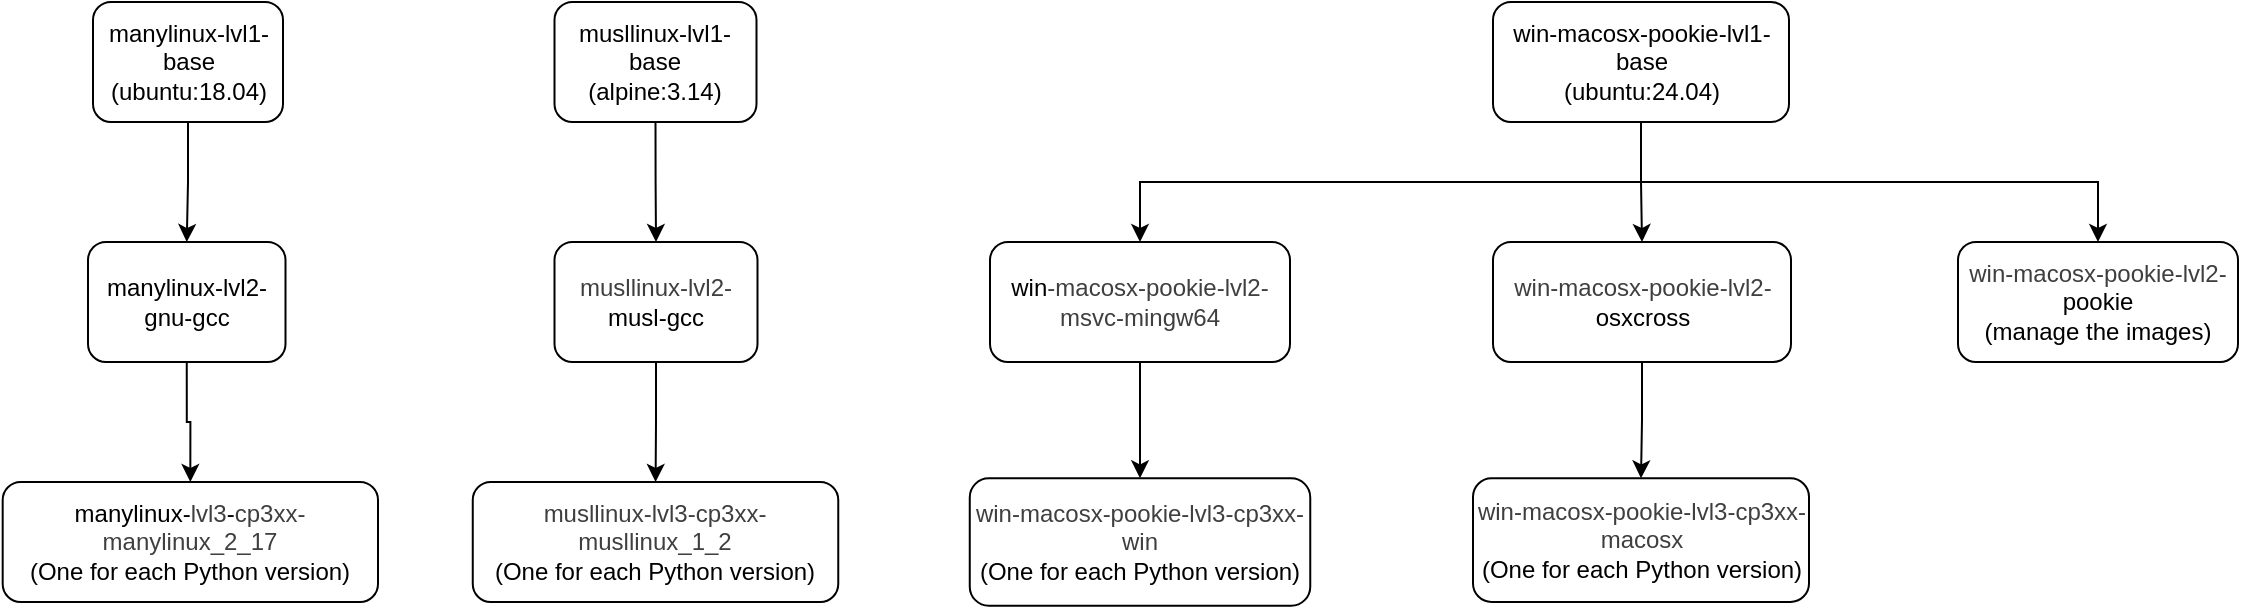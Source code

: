 <mxfile>
    <diagram id="O48PNkfvRvmSjr1T7r3z" name="Page-1">
        <mxGraphModel dx="1472" dy="854" grid="1" gridSize="10" guides="1" tooltips="1" connect="1" arrows="1" fold="1" page="1" pageScale="1" pageWidth="827" pageHeight="1169" math="0" shadow="0">
            <root>
                <mxCell id="0"/>
                <mxCell id="1" parent="0"/>
                <mxCell id="CWzqWhJCWG_4Mf81_h5I-9" style="edgeStyle=orthogonalEdgeStyle;rounded=0;orthogonalLoop=1;jettySize=auto;html=1;exitX=0.5;exitY=1;exitDx=0;exitDy=0;entryX=0.5;entryY=0;entryDx=0;entryDy=0;" parent="1" source="CWzqWhJCWG_4Mf81_h5I-2" target="CWzqWhJCWG_4Mf81_h5I-6" edge="1">
                    <mxGeometry relative="1" as="geometry"/>
                </mxCell>
                <mxCell id="CWzqWhJCWG_4Mf81_h5I-2" value="&lt;font&gt;manylinux-lvl1-base&lt;/font&gt;&lt;div&gt;&lt;font&gt;(ubuntu:18.04)&lt;/font&gt;&lt;/div&gt;" style="rounded=1;whiteSpace=wrap;html=1;strokeColor=default;" parent="1" vertex="1">
                    <mxGeometry x="97.5" y="70" width="95" height="60" as="geometry"/>
                </mxCell>
                <mxCell id="CWzqWhJCWG_4Mf81_h5I-10" style="edgeStyle=orthogonalEdgeStyle;rounded=0;orthogonalLoop=1;jettySize=auto;html=1;exitX=0.5;exitY=1;exitDx=0;exitDy=0;entryX=0.5;entryY=0;entryDx=0;entryDy=0;" parent="1" source="CWzqWhJCWG_4Mf81_h5I-6" target="CWzqWhJCWG_4Mf81_h5I-7" edge="1">
                    <mxGeometry relative="1" as="geometry"/>
                </mxCell>
                <mxCell id="CWzqWhJCWG_4Mf81_h5I-6" value="&lt;font&gt;manylinux-lvl2-gnu-gcc&lt;/font&gt;" style="rounded=1;whiteSpace=wrap;html=1;strokeColor=default;" parent="1" vertex="1">
                    <mxGeometry x="95" y="190" width="98.75" height="60" as="geometry"/>
                </mxCell>
                <mxCell id="CWzqWhJCWG_4Mf81_h5I-7" value="&lt;font&gt;manylinux-&lt;span style=&quot;color: rgb(63, 63, 63);&quot;&gt;lvl3&lt;/span&gt;-&lt;span style=&quot;color: rgb(63, 63, 63);&quot;&gt;cp3xx-manylinux_2_17&lt;/span&gt;&lt;br&gt;(One for each Python version)&lt;/font&gt;" style="rounded=1;whiteSpace=wrap;html=1;strokeColor=default;" parent="1" vertex="1">
                    <mxGeometry x="52.34" y="310" width="187.66" height="60" as="geometry"/>
                </mxCell>
                <mxCell id="CWzqWhJCWG_4Mf81_h5I-13" style="edgeStyle=orthogonalEdgeStyle;rounded=0;orthogonalLoop=1;jettySize=auto;html=1;exitX=0.5;exitY=1;exitDx=0;exitDy=0;entryX=0.5;entryY=0;entryDx=0;entryDy=0;" parent="1" source="CWzqWhJCWG_4Mf81_h5I-11" target="CWzqWhJCWG_4Mf81_h5I-12" edge="1">
                    <mxGeometry relative="1" as="geometry"/>
                </mxCell>
                <mxCell id="CWzqWhJCWG_4Mf81_h5I-11" value="&lt;font&gt;musllinux-lvl1-base&lt;br&gt;(alpine:3.14)&lt;/font&gt;" style="rounded=1;whiteSpace=wrap;html=1;strokeColor=default;" parent="1" vertex="1">
                    <mxGeometry x="328.25" y="70" width="101" height="60" as="geometry"/>
                </mxCell>
                <mxCell id="CWzqWhJCWG_4Mf81_h5I-15" style="edgeStyle=orthogonalEdgeStyle;rounded=0;orthogonalLoop=1;jettySize=auto;html=1;exitX=0.5;exitY=1;exitDx=0;exitDy=0;" parent="1" source="CWzqWhJCWG_4Mf81_h5I-12" target="CWzqWhJCWG_4Mf81_h5I-14" edge="1">
                    <mxGeometry relative="1" as="geometry"/>
                </mxCell>
                <mxCell id="CWzqWhJCWG_4Mf81_h5I-12" value="&lt;font&gt;&lt;span style=&quot;color: rgb(63, 63, 63);&quot;&gt;musllinux-lvl2-&lt;/span&gt;musl-gcc&lt;/font&gt;" style="rounded=1;whiteSpace=wrap;html=1;strokeColor=default;" parent="1" vertex="1">
                    <mxGeometry x="328.25" y="190" width="101.5" height="60" as="geometry"/>
                </mxCell>
                <mxCell id="CWzqWhJCWG_4Mf81_h5I-14" value="&lt;div&gt;&lt;font&gt;&lt;span style=&quot;color: rgb(63, 63, 63); background-color: transparent;&quot;&gt;musllinux&lt;/span&gt;&lt;span style=&quot;color: rgb(63, 63, 63);&quot;&gt;-&lt;/span&gt;&lt;span style=&quot;color: rgb(63, 63, 63);&quot;&gt;lvl3&lt;/span&gt;&lt;span style=&quot;color: rgb(63, 63, 63);&quot;&gt;-&lt;/span&gt;&lt;span style=&quot;color: rgb(63, 63, 63);&quot;&gt;cp3xx-musllinux_1_2&lt;/span&gt;&lt;br&gt;(One for each Python version)&lt;/font&gt;&lt;/div&gt;" style="rounded=1;whiteSpace=wrap;html=1;strokeColor=default;" parent="1" vertex="1">
                    <mxGeometry x="287.38" y="310" width="182.75" height="60" as="geometry"/>
                </mxCell>
                <mxCell id="CWzqWhJCWG_4Mf81_h5I-18" style="edgeStyle=orthogonalEdgeStyle;rounded=0;orthogonalLoop=1;jettySize=auto;html=1;exitX=0.5;exitY=1;exitDx=0;exitDy=0;entryX=0.5;entryY=0;entryDx=0;entryDy=0;" parent="1" source="CWzqWhJCWG_4Mf81_h5I-16" target="CWzqWhJCWG_4Mf81_h5I-17" edge="1">
                    <mxGeometry relative="1" as="geometry"/>
                </mxCell>
                <mxCell id="CWzqWhJCWG_4Mf81_h5I-21" style="edgeStyle=orthogonalEdgeStyle;rounded=0;orthogonalLoop=1;jettySize=auto;html=1;exitX=0.5;exitY=1;exitDx=0;exitDy=0;" parent="1" source="CWzqWhJCWG_4Mf81_h5I-16" target="CWzqWhJCWG_4Mf81_h5I-19" edge="1">
                    <mxGeometry relative="1" as="geometry"/>
                </mxCell>
                <mxCell id="CWzqWhJCWG_4Mf81_h5I-28" style="edgeStyle=orthogonalEdgeStyle;rounded=0;orthogonalLoop=1;jettySize=auto;html=1;exitX=0.5;exitY=1;exitDx=0;exitDy=0;" parent="1" source="CWzqWhJCWG_4Mf81_h5I-16" target="CWzqWhJCWG_4Mf81_h5I-24" edge="1">
                    <mxGeometry relative="1" as="geometry"/>
                </mxCell>
                <mxCell id="CWzqWhJCWG_4Mf81_h5I-16" value="&lt;div&gt;&lt;font&gt;win-macosx-pookie-lvl1-base&lt;/font&gt;&lt;/div&gt;&lt;font&gt;(ubuntu:24.04)&lt;/font&gt;" style="rounded=1;whiteSpace=wrap;html=1;" parent="1" vertex="1">
                    <mxGeometry x="797.5" y="70" width="148" height="60" as="geometry"/>
                </mxCell>
                <mxCell id="CWzqWhJCWG_4Mf81_h5I-17" value="&lt;font&gt;&lt;span style=&quot;color: rgb(63, 63, 63);&quot;&gt;win-macosx-pookie-lvl2-&lt;/span&gt;pookie&lt;/font&gt;&lt;div&gt;&lt;font&gt;(manage the images)&lt;/font&gt;&lt;/div&gt;" style="rounded=1;whiteSpace=wrap;html=1;strokeColor=default;" parent="1" vertex="1">
                    <mxGeometry x="1030" y="190" width="140" height="60" as="geometry"/>
                </mxCell>
                <mxCell id="CWzqWhJCWG_4Mf81_h5I-27" style="edgeStyle=orthogonalEdgeStyle;rounded=0;orthogonalLoop=1;jettySize=auto;html=1;exitX=0.5;exitY=1;exitDx=0;exitDy=0;entryX=0.5;entryY=0;entryDx=0;entryDy=0;" parent="1" source="CWzqWhJCWG_4Mf81_h5I-19" target="CWzqWhJCWG_4Mf81_h5I-23" edge="1">
                    <mxGeometry relative="1" as="geometry"/>
                </mxCell>
                <mxCell id="CWzqWhJCWG_4Mf81_h5I-19" value="win&lt;span style=&quot;color: rgb(63, 63, 63);&quot;&gt;-macosx-pookie-lvl2-msvc-mingw64&lt;/span&gt;" style="rounded=1;whiteSpace=wrap;html=1;strokeColor=default;" parent="1" vertex="1">
                    <mxGeometry x="546" y="190" width="150" height="60" as="geometry"/>
                </mxCell>
                <mxCell id="CWzqWhJCWG_4Mf81_h5I-23" value="&lt;div&gt;&lt;font&gt;&lt;span style=&quot;background-color: transparent; color: rgb(63, 63, 63);&quot;&gt;win-macosx-pookie&lt;/span&gt;&lt;span style=&quot;color: rgb(63, 63, 63);&quot;&gt;-&lt;/span&gt;&lt;span style=&quot;color: rgb(63, 63, 63);&quot;&gt;lvl3&lt;/span&gt;&lt;span style=&quot;color: rgb(63, 63, 63);&quot;&gt;-&lt;/span&gt;&lt;span style=&quot;color: rgb(63, 63, 63);&quot;&gt;cp3xx-win&lt;/span&gt;&lt;br&gt;(One for each Python version)&lt;/font&gt;&lt;/div&gt;" style="rounded=1;whiteSpace=wrap;html=1;strokeColor=default;" parent="1" vertex="1">
                    <mxGeometry x="535.88" y="308.13" width="170.25" height="63.75" as="geometry"/>
                </mxCell>
                <mxCell id="CWzqWhJCWG_4Mf81_h5I-30" style="edgeStyle=orthogonalEdgeStyle;rounded=0;orthogonalLoop=1;jettySize=auto;html=1;exitX=0.5;exitY=1;exitDx=0;exitDy=0;entryX=0.5;entryY=0;entryDx=0;entryDy=0;" parent="1" source="CWzqWhJCWG_4Mf81_h5I-24" target="CWzqWhJCWG_4Mf81_h5I-29" edge="1">
                    <mxGeometry relative="1" as="geometry"/>
                </mxCell>
                <mxCell id="CWzqWhJCWG_4Mf81_h5I-24" value="&lt;font&gt;&lt;span style=&quot;color: rgb(63, 63, 63);&quot;&gt;win-macosx-pookie-lvl2-&lt;/span&gt;osxcross&lt;/font&gt;" style="rounded=1;whiteSpace=wrap;html=1;" parent="1" vertex="1">
                    <mxGeometry x="797.5" y="190" width="149" height="60" as="geometry"/>
                </mxCell>
                <mxCell id="CWzqWhJCWG_4Mf81_h5I-29" value="&lt;font&gt;&lt;span style=&quot;color: rgb(63, 63, 63);&quot;&gt;&lt;span style=&quot;color: rgb(63, 63, 63);&quot;&gt;win-macosx-pookie&lt;/span&gt;-&lt;/span&gt;&lt;span style=&quot;color: rgb(63, 63, 63);&quot;&gt;lvl3&lt;/span&gt;&lt;span style=&quot;color: rgb(63, 63, 63);&quot;&gt;-&lt;/span&gt;&lt;span style=&quot;color: rgb(63, 63, 63);&quot;&gt;cp3xx-macosx&lt;/span&gt;&lt;br&gt;&lt;span style=&quot;font-family: monospace ; font-size: 0px&quot;&gt;%3CmxGraphModel%3E%3Croot%3E%3CmxCell%20id%3D%220%22%2F%3E%3CmxCell%20id%3D%221%22%20parent%3D%220%22%2F%3E%3CmxCell%20id%3D%222%22%20value%3D%22cp3xx-win_amd64%26lt%3Bbr%26gt%3B(One%20for%20each%20Python%20version)%22%20style%3D%22rounded%3D1%3BwhiteSpace%3Dwrap%3Bhtml%3D1%3B%22%20vertex%3D%221%22%20parent%3D%221%22%3E%3CmxGeometry%20x%3D%22649%22%20y%3D%22310%22%20width%3D%22202%22%20height%3D%2260%22%20as%3D%22geometry%22%2F%3E%3C%2FmxCell%3E%3C%2Froot%3E%3C%2FmxGraphModel%3&lt;/span&gt;(One for each Python version)&lt;/font&gt;" style="rounded=1;whiteSpace=wrap;html=1;strokeColor=default;" parent="1" vertex="1">
                    <mxGeometry x="787.5" y="308.13" width="168" height="61.87" as="geometry"/>
                </mxCell>
            </root>
        </mxGraphModel>
    </diagram>
</mxfile>